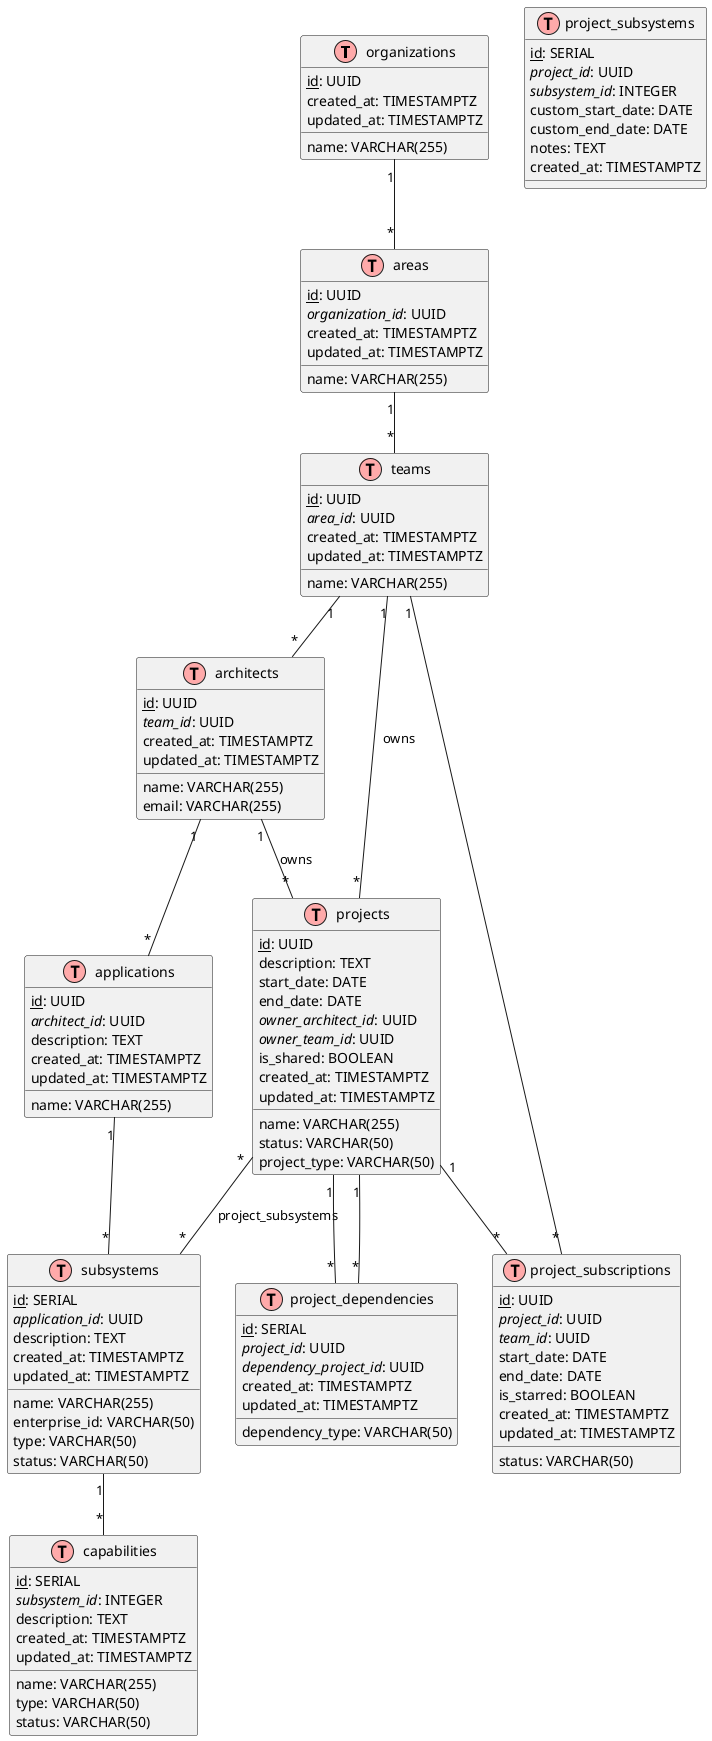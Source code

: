 @startuml Database Schema

!define table(x) class x << (T,#FFAAAA) >>
!define primary_key(x) <u>x</u>
!define foreign_key(x) <i>x</i>

table(organizations) {
    primary_key(id): UUID
    name: VARCHAR(255)
    created_at: TIMESTAMPTZ
    updated_at: TIMESTAMPTZ
}

table(areas) {
    primary_key(id): UUID
    foreign_key(organization_id): UUID
    name: VARCHAR(255)
    created_at: TIMESTAMPTZ
    updated_at: TIMESTAMPTZ
}

table(teams) {
    primary_key(id): UUID
    foreign_key(area_id): UUID
    name: VARCHAR(255)
    created_at: TIMESTAMPTZ
    updated_at: TIMESTAMPTZ
}

table(architects) {
    primary_key(id): UUID
    foreign_key(team_id): UUID
    name: VARCHAR(255)
    email: VARCHAR(255)
    created_at: TIMESTAMPTZ
    updated_at: TIMESTAMPTZ
}

table(applications) {
    primary_key(id): UUID
    foreign_key(architect_id): UUID
    name: VARCHAR(255)
    description: TEXT
    created_at: TIMESTAMPTZ
    updated_at: TIMESTAMPTZ
}

table(subsystems) {
    primary_key(id): SERIAL
    foreign_key(application_id): UUID
    name: VARCHAR(255)
    description: TEXT
    enterprise_id: VARCHAR(50)
    type: VARCHAR(50)
    status: VARCHAR(50)
    created_at: TIMESTAMPTZ
    updated_at: TIMESTAMPTZ
}

table(capabilities) {
    primary_key(id): SERIAL
    foreign_key(subsystem_id): INTEGER
    name: VARCHAR(255)
    description: TEXT
    type: VARCHAR(50)
    status: VARCHAR(50)
    created_at: TIMESTAMPTZ
    updated_at: TIMESTAMPTZ
}

table(projects) {
    primary_key(id): UUID
    name: VARCHAR(255)
    description: TEXT
    start_date: DATE
    end_date: DATE
    status: VARCHAR(50)
    foreign_key(owner_architect_id): UUID
    foreign_key(owner_team_id): UUID
    project_type: VARCHAR(50)
    is_shared: BOOLEAN
    created_at: TIMESTAMPTZ
    updated_at: TIMESTAMPTZ
}

table(project_subscriptions) {
    primary_key(id): UUID
    foreign_key(project_id): UUID
    foreign_key(team_id): UUID
    start_date: DATE
    end_date: DATE
    status: VARCHAR(50)
    is_starred: BOOLEAN
    created_at: TIMESTAMPTZ
    updated_at: TIMESTAMPTZ
}

table(project_dependencies) {
    primary_key(id): SERIAL
    foreign_key(project_id): UUID
    foreign_key(dependency_project_id): UUID
    dependency_type: VARCHAR(50)
    created_at: TIMESTAMPTZ
    updated_at: TIMESTAMPTZ
}

table(project_subsystems) {
    primary_key(id): SERIAL
    foreign_key(project_id): UUID
    foreign_key(subsystem_id): INTEGER
    custom_start_date: DATE
    custom_end_date: DATE
    notes: TEXT
    created_at: TIMESTAMPTZ
}

organizations "1" -- "*" areas
areas "1" -- "*" teams
teams "1" -- "*" architects
architects "1" -- "*" applications
applications "1" -- "*" subsystems
subsystems "1" -- "*" capabilities
projects "*" -- "*" subsystems : project_subsystems
projects "1" -- "*" project_dependencies
project_dependencies "*" -- "1" projects
projects "1" -- "*" project_subscriptions
teams "1" -- "*" project_subscriptions
architects "1" -- "*" projects : owns
teams "1" -- "*" projects : owns

@enduml 